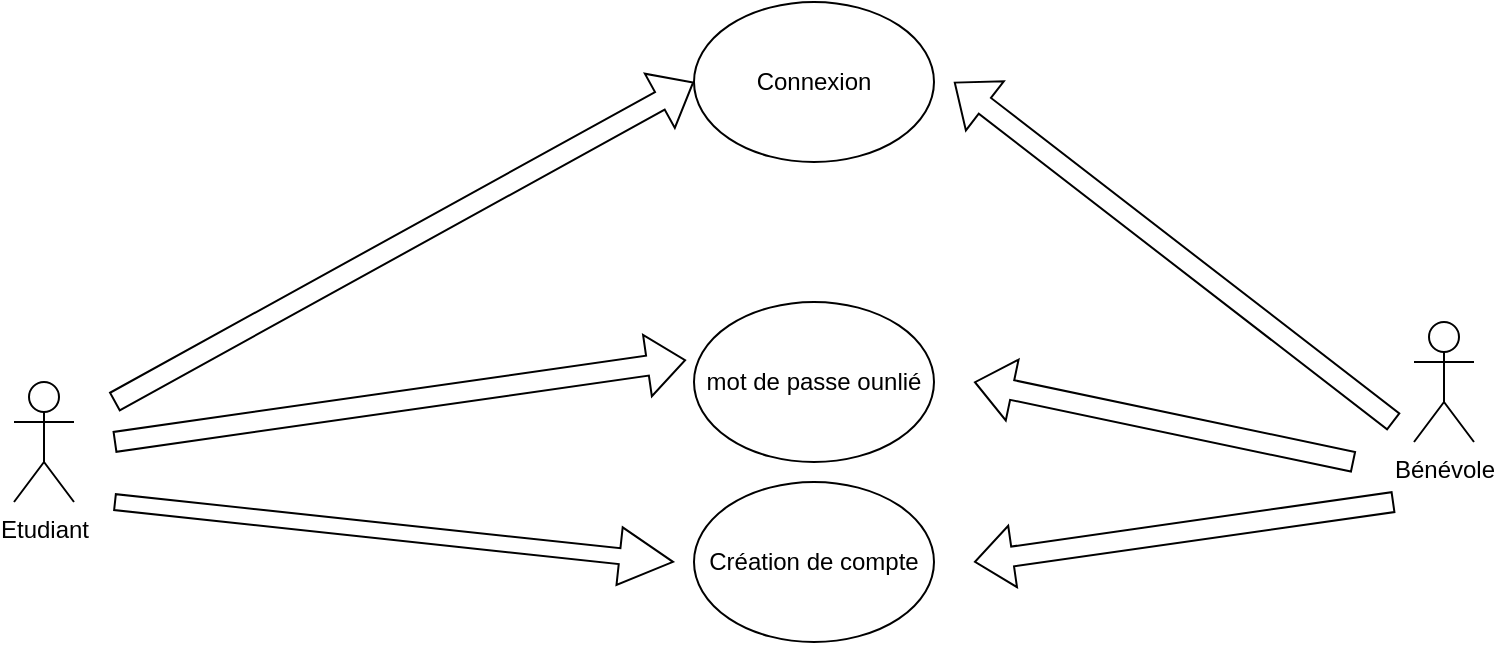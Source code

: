 <mxfile version="21.5.0" type="device">
  <diagram name="Page-1" id="eGzOekDZ3sCMnjy_Hgzh">
    <mxGraphModel dx="1098" dy="828" grid="1" gridSize="10" guides="1" tooltips="1" connect="1" arrows="1" fold="1" page="1" pageScale="1" pageWidth="827" pageHeight="1169" math="0" shadow="0">
      <root>
        <mxCell id="0" />
        <mxCell id="1" parent="0" />
        <mxCell id="lnRCAPDOT-DDdHJiEgQg-1" value="Etudiant" style="shape=umlActor;verticalLabelPosition=bottom;verticalAlign=top;html=1;outlineConnect=0;" parent="1" vertex="1">
          <mxGeometry x="30" y="370" width="30" height="60" as="geometry" />
        </mxCell>
        <mxCell id="lnRCAPDOT-DDdHJiEgQg-5" value="Bénévole" style="shape=umlActor;verticalLabelPosition=bottom;verticalAlign=top;html=1;outlineConnect=0;" parent="1" vertex="1">
          <mxGeometry x="730" y="340" width="30" height="60" as="geometry" />
        </mxCell>
        <mxCell id="lnRCAPDOT-DDdHJiEgQg-9" value="Connexion" style="ellipse;whiteSpace=wrap;html=1;" parent="1" vertex="1">
          <mxGeometry x="370" y="180" width="120" height="80" as="geometry" />
        </mxCell>
        <mxCell id="lnRCAPDOT-DDdHJiEgQg-11" value="mot de passe ounlié" style="ellipse;whiteSpace=wrap;html=1;" parent="1" vertex="1">
          <mxGeometry x="370" y="330" width="120" height="80" as="geometry" />
        </mxCell>
        <mxCell id="lnRCAPDOT-DDdHJiEgQg-16" value="" style="shape=flexArrow;endArrow=classic;html=1;rounded=0;" parent="1" edge="1">
          <mxGeometry width="50" height="50" relative="1" as="geometry">
            <mxPoint x="80" y="380" as="sourcePoint" />
            <mxPoint x="370" y="220" as="targetPoint" />
          </mxGeometry>
        </mxCell>
        <mxCell id="lnRCAPDOT-DDdHJiEgQg-17" value="" style="shape=flexArrow;endArrow=classic;html=1;rounded=0;entryX=-0.033;entryY=0.363;entryDx=0;entryDy=0;entryPerimeter=0;" parent="1" target="lnRCAPDOT-DDdHJiEgQg-11" edge="1">
          <mxGeometry width="50" height="50" relative="1" as="geometry">
            <mxPoint x="80" y="400" as="sourcePoint" />
            <mxPoint x="330" y="270" as="targetPoint" />
            <Array as="points" />
          </mxGeometry>
        </mxCell>
        <mxCell id="lnRCAPDOT-DDdHJiEgQg-18" value="" style="shape=flexArrow;endArrow=classic;html=1;rounded=0;" parent="1" edge="1">
          <mxGeometry width="50" height="50" relative="1" as="geometry">
            <mxPoint x="720" y="390" as="sourcePoint" />
            <mxPoint x="500" y="220" as="targetPoint" />
            <Array as="points" />
          </mxGeometry>
        </mxCell>
        <mxCell id="lnRCAPDOT-DDdHJiEgQg-19" value="" style="shape=flexArrow;endArrow=classic;html=1;rounded=0;" parent="1" edge="1">
          <mxGeometry width="50" height="50" relative="1" as="geometry">
            <mxPoint x="700" y="410" as="sourcePoint" />
            <mxPoint x="510" y="370" as="targetPoint" />
          </mxGeometry>
        </mxCell>
        <mxCell id="D509TZ6Jphftze86Umo5-3" value="Création de compte" style="ellipse;whiteSpace=wrap;html=1;" vertex="1" parent="1">
          <mxGeometry x="370" y="420" width="120" height="80" as="geometry" />
        </mxCell>
        <mxCell id="D509TZ6Jphftze86Umo5-4" value="" style="shape=flexArrow;endArrow=classic;html=1;rounded=0;width=8;endSize=8.62;" edge="1" parent="1">
          <mxGeometry width="50" height="50" relative="1" as="geometry">
            <mxPoint x="80" y="430" as="sourcePoint" />
            <mxPoint x="360" y="460" as="targetPoint" />
          </mxGeometry>
        </mxCell>
        <mxCell id="D509TZ6Jphftze86Umo5-5" value="" style="shape=flexArrow;endArrow=classic;html=1;rounded=0;" edge="1" parent="1">
          <mxGeometry width="50" height="50" relative="1" as="geometry">
            <mxPoint x="720" y="430" as="sourcePoint" />
            <mxPoint x="510" y="460" as="targetPoint" />
          </mxGeometry>
        </mxCell>
      </root>
    </mxGraphModel>
  </diagram>
</mxfile>
